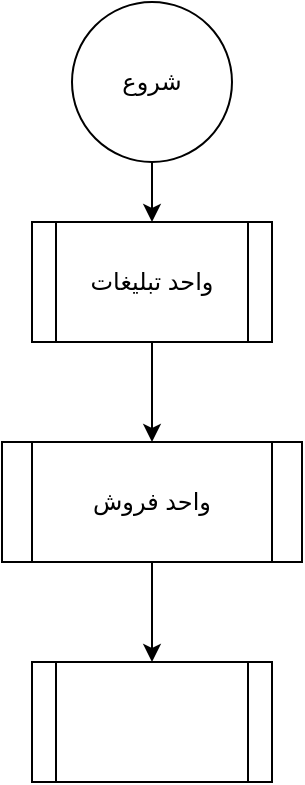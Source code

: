 <mxfile version="14.9.7" type="github">
  <diagram id="C5RBs43oDa-KdzZeNtuy" name="Page-1">
    <mxGraphModel dx="446" dy="773" grid="1" gridSize="10" guides="1" tooltips="1" connect="1" arrows="1" fold="1" page="1" pageScale="1" pageWidth="827" pageHeight="1169" math="0" shadow="0">
      <root>
        <mxCell id="WIyWlLk6GJQsqaUBKTNV-0" />
        <mxCell id="WIyWlLk6GJQsqaUBKTNV-1" parent="WIyWlLk6GJQsqaUBKTNV-0" />
        <mxCell id="GqkgMoYcaATxn3jfBafy-2" value="" style="edgeStyle=orthogonalEdgeStyle;rounded=0;orthogonalLoop=1;jettySize=auto;html=1;" edge="1" parent="WIyWlLk6GJQsqaUBKTNV-1" source="GqkgMoYcaATxn3jfBafy-0" target="GqkgMoYcaATxn3jfBafy-1">
          <mxGeometry relative="1" as="geometry" />
        </mxCell>
        <mxCell id="GqkgMoYcaATxn3jfBafy-0" value="شروع" style="ellipse;whiteSpace=wrap;html=1;aspect=fixed;" vertex="1" parent="WIyWlLk6GJQsqaUBKTNV-1">
          <mxGeometry x="190" y="80" width="80" height="80" as="geometry" />
        </mxCell>
        <mxCell id="GqkgMoYcaATxn3jfBafy-4" value="" style="edgeStyle=orthogonalEdgeStyle;rounded=0;orthogonalLoop=1;jettySize=auto;html=1;" edge="1" parent="WIyWlLk6GJQsqaUBKTNV-1" source="GqkgMoYcaATxn3jfBafy-1" target="GqkgMoYcaATxn3jfBafy-3">
          <mxGeometry relative="1" as="geometry" />
        </mxCell>
        <mxCell id="GqkgMoYcaATxn3jfBafy-1" value="واحد تبلیغات" style="shape=process;whiteSpace=wrap;html=1;backgroundOutline=1;" vertex="1" parent="WIyWlLk6GJQsqaUBKTNV-1">
          <mxGeometry x="170" y="190" width="120" height="60" as="geometry" />
        </mxCell>
        <mxCell id="GqkgMoYcaATxn3jfBafy-6" value="" style="edgeStyle=orthogonalEdgeStyle;rounded=0;orthogonalLoop=1;jettySize=auto;html=1;" edge="1" parent="WIyWlLk6GJQsqaUBKTNV-1" source="GqkgMoYcaATxn3jfBafy-3" target="GqkgMoYcaATxn3jfBafy-5">
          <mxGeometry relative="1" as="geometry" />
        </mxCell>
        <mxCell id="GqkgMoYcaATxn3jfBafy-3" value="واحد فروش" style="shape=process;whiteSpace=wrap;html=1;backgroundOutline=1;" vertex="1" parent="WIyWlLk6GJQsqaUBKTNV-1">
          <mxGeometry x="155" y="300" width="150" height="60" as="geometry" />
        </mxCell>
        <mxCell id="GqkgMoYcaATxn3jfBafy-5" value="" style="shape=process;whiteSpace=wrap;html=1;backgroundOutline=1;" vertex="1" parent="WIyWlLk6GJQsqaUBKTNV-1">
          <mxGeometry x="170" y="410" width="120" height="60" as="geometry" />
        </mxCell>
      </root>
    </mxGraphModel>
  </diagram>
</mxfile>

